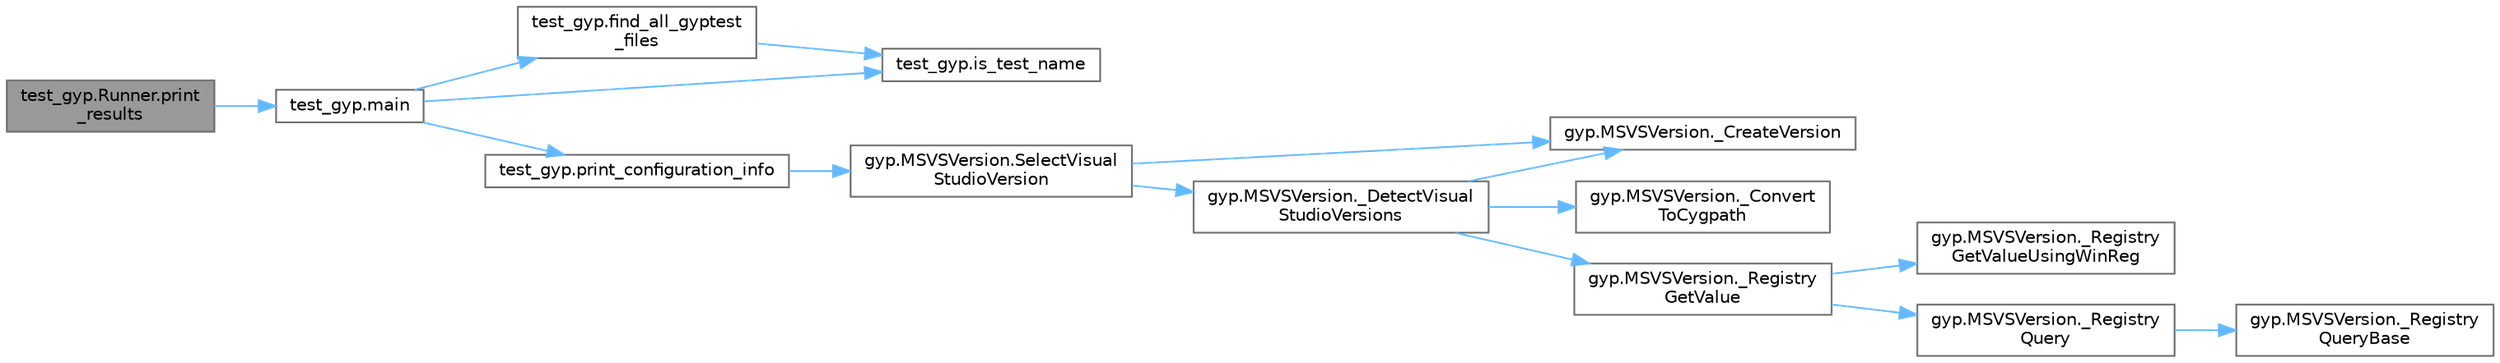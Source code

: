 digraph "test_gyp.Runner.print_results"
{
 // LATEX_PDF_SIZE
  bgcolor="transparent";
  edge [fontname=Helvetica,fontsize=10,labelfontname=Helvetica,labelfontsize=10];
  node [fontname=Helvetica,fontsize=10,shape=box,height=0.2,width=0.4];
  rankdir="LR";
  Node1 [id="Node000001",label="test_gyp.Runner.print\l_results",height=0.2,width=0.4,color="gray40", fillcolor="grey60", style="filled", fontcolor="black",tooltip=" "];
  Node1 -> Node2 [id="edge29_Node000001_Node000002",color="steelblue1",style="solid",tooltip=" "];
  Node2 [id="Node000002",label="test_gyp.main",height=0.2,width=0.4,color="grey40", fillcolor="white", style="filled",URL="$namespacetest__gyp.html#a5677c90b952c47a0f6a2bc3c4ca296bb",tooltip=" "];
  Node2 -> Node3 [id="edge30_Node000002_Node000003",color="steelblue1",style="solid",tooltip=" "];
  Node3 [id="Node000003",label="test_gyp.find_all_gyptest\l_files",height=0.2,width=0.4,color="grey40", fillcolor="white", style="filled",URL="$namespacetest__gyp.html#a77c09d65bab41688b532c6d5ec6dd560",tooltip=" "];
  Node3 -> Node4 [id="edge31_Node000003_Node000004",color="steelblue1",style="solid",tooltip=" "];
  Node4 [id="Node000004",label="test_gyp.is_test_name",height=0.2,width=0.4,color="grey40", fillcolor="white", style="filled",URL="$namespacetest__gyp.html#ade419857a78ae91472764e62477dfb10",tooltip=" "];
  Node2 -> Node4 [id="edge32_Node000002_Node000004",color="steelblue1",style="solid",tooltip=" "];
  Node2 -> Node5 [id="edge33_Node000002_Node000005",color="steelblue1",style="solid",tooltip=" "];
  Node5 [id="Node000005",label="test_gyp.print_configuration_info",height=0.2,width=0.4,color="grey40", fillcolor="white", style="filled",URL="$namespacetest__gyp.html#a930a3e2c4385fd40ae1bdcbc82f2d6b1",tooltip=" "];
  Node5 -> Node6 [id="edge34_Node000005_Node000006",color="steelblue1",style="solid",tooltip=" "];
  Node6 [id="Node000006",label="gyp.MSVSVersion.SelectVisual\lStudioVersion",height=0.2,width=0.4,color="grey40", fillcolor="white", style="filled",URL="$namespacegyp_1_1_m_s_v_s_version.html#a95c14e6e7acdaec0cbc73f5e701dad5d",tooltip=" "];
  Node6 -> Node7 [id="edge35_Node000006_Node000007",color="steelblue1",style="solid",tooltip=" "];
  Node7 [id="Node000007",label="gyp.MSVSVersion._CreateVersion",height=0.2,width=0.4,color="grey40", fillcolor="white", style="filled",URL="$namespacegyp_1_1_m_s_v_s_version.html#a4544149f3ecb3e480c5461146e7df933",tooltip=" "];
  Node6 -> Node8 [id="edge36_Node000006_Node000008",color="steelblue1",style="solid",tooltip=" "];
  Node8 [id="Node000008",label="gyp.MSVSVersion._DetectVisual\lStudioVersions",height=0.2,width=0.4,color="grey40", fillcolor="white", style="filled",URL="$namespacegyp_1_1_m_s_v_s_version.html#ae02498e5108c16af8e7bce6fdcf2a304",tooltip=" "];
  Node8 -> Node9 [id="edge37_Node000008_Node000009",color="steelblue1",style="solid",tooltip=" "];
  Node9 [id="Node000009",label="gyp.MSVSVersion._Convert\lToCygpath",height=0.2,width=0.4,color="grey40", fillcolor="white", style="filled",URL="$namespacegyp_1_1_m_s_v_s_version.html#a66d8b94088491f668c13cf25ffd3ba8e",tooltip=" "];
  Node8 -> Node7 [id="edge38_Node000008_Node000007",color="steelblue1",style="solid",tooltip=" "];
  Node8 -> Node10 [id="edge39_Node000008_Node000010",color="steelblue1",style="solid",tooltip=" "];
  Node10 [id="Node000010",label="gyp.MSVSVersion._Registry\lGetValue",height=0.2,width=0.4,color="grey40", fillcolor="white", style="filled",URL="$namespacegyp_1_1_m_s_v_s_version.html#a44ffb963a5ef391a6fed6c1094df9bda",tooltip=" "];
  Node10 -> Node11 [id="edge40_Node000010_Node000011",color="steelblue1",style="solid",tooltip=" "];
  Node11 [id="Node000011",label="gyp.MSVSVersion._Registry\lGetValueUsingWinReg",height=0.2,width=0.4,color="grey40", fillcolor="white", style="filled",URL="$namespacegyp_1_1_m_s_v_s_version.html#ad58082d412a5bdd191e04ce3ebddfa36",tooltip=" "];
  Node10 -> Node12 [id="edge41_Node000010_Node000012",color="steelblue1",style="solid",tooltip=" "];
  Node12 [id="Node000012",label="gyp.MSVSVersion._Registry\lQuery",height=0.2,width=0.4,color="grey40", fillcolor="white", style="filled",URL="$namespacegyp_1_1_m_s_v_s_version.html#aca1b498db5a5123fcfa0937a1639d21a",tooltip=" "];
  Node12 -> Node13 [id="edge42_Node000012_Node000013",color="steelblue1",style="solid",tooltip=" "];
  Node13 [id="Node000013",label="gyp.MSVSVersion._Registry\lQueryBase",height=0.2,width=0.4,color="grey40", fillcolor="white", style="filled",URL="$namespacegyp_1_1_m_s_v_s_version.html#ac3f33838ffca948ac40debc554a8caa5",tooltip=" "];
}
